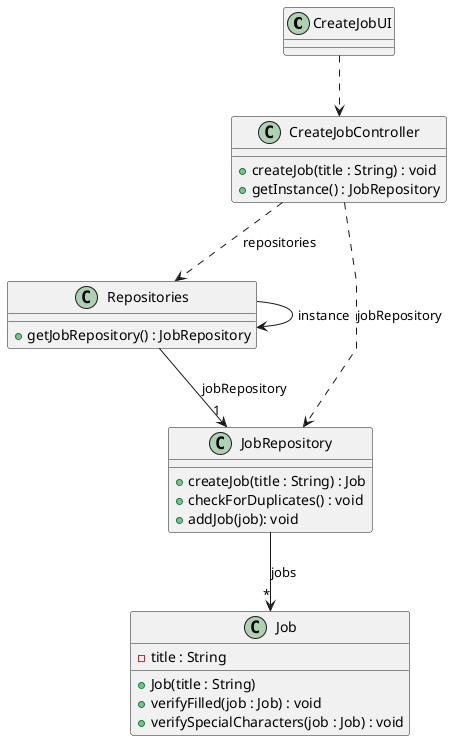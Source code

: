 @startuml
skinparam packageStyle rectangle
skinparam shadowing false
skinparam linetype polyline

'left to right direction

class CreateJobUI {
}

class CreateJobController {
    +createJob(title : String) : void
    +getInstance() : JobRepository
}

class Repositories {
    +getJobRepository() : JobRepository
}

class JobRepository {
    +createJob(title : String) : Job
    +checkForDuplicates() : void
    +addJob(job): void
}

class Job {
    - title : String
    + Job(title : String)
    +verifyFilled(job : Job) : void
    +verifySpecialCharacters(job : Job) : void
}

CreateJobUI ..> CreateJobController
Repositories --> "1" JobRepository : jobRepository
Repositories --> Repositories : instance
JobRepository --> "*" Job : jobs
CreateJobController ..> Repositories : repositories
CreateJobController ..> JobRepository : jobRepository

@enduml
